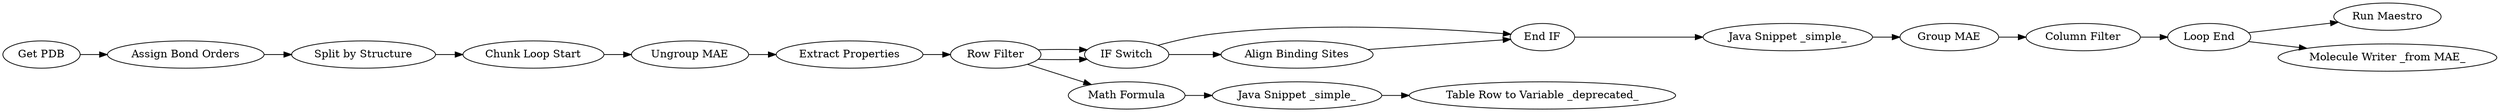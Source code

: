 digraph {
	46 [label="IF Switch"]
	47 [label="End IF"]
	73 [label="Get PDB"]
	77 [label="Run Maestro"]
	49 [label="Math Formula"]
	51 [label="Table Row to Variable _deprecated_"]
	52 [label="Java Snippet _simple_"]
	55 [label="Ungroup MAE"]
	72 [label="Row Filter"]
	79 [label="Extract Properties"]
	81 [label="Align Binding Sites"]
	82 [label="Chunk Loop Start"]
	83 [label="Loop End"]
	56 [label="Group MAE"]
	68 [label="Java Snippet _simple_"]
	69 [label="Column Filter"]
	86 [label="Molecule Writer _from MAE_"]
	11 [label="Split by Structure"]
	70 [label="Assign Bond Orders"]
	49 -> 52
	52 -> 51
	55 -> 79
	72 -> 49
	79 -> 72
	56 -> 69
	68 -> 56
	70 -> 11
	46 -> 47
	46 -> 81
	47 -> 68
	73 -> 70
	72 -> 46
	72 -> 46
	81 -> 47
	82 -> 55
	83 -> 86
	83 -> 77
	69 -> 83
	11 -> 82
	rankdir=LR
}
